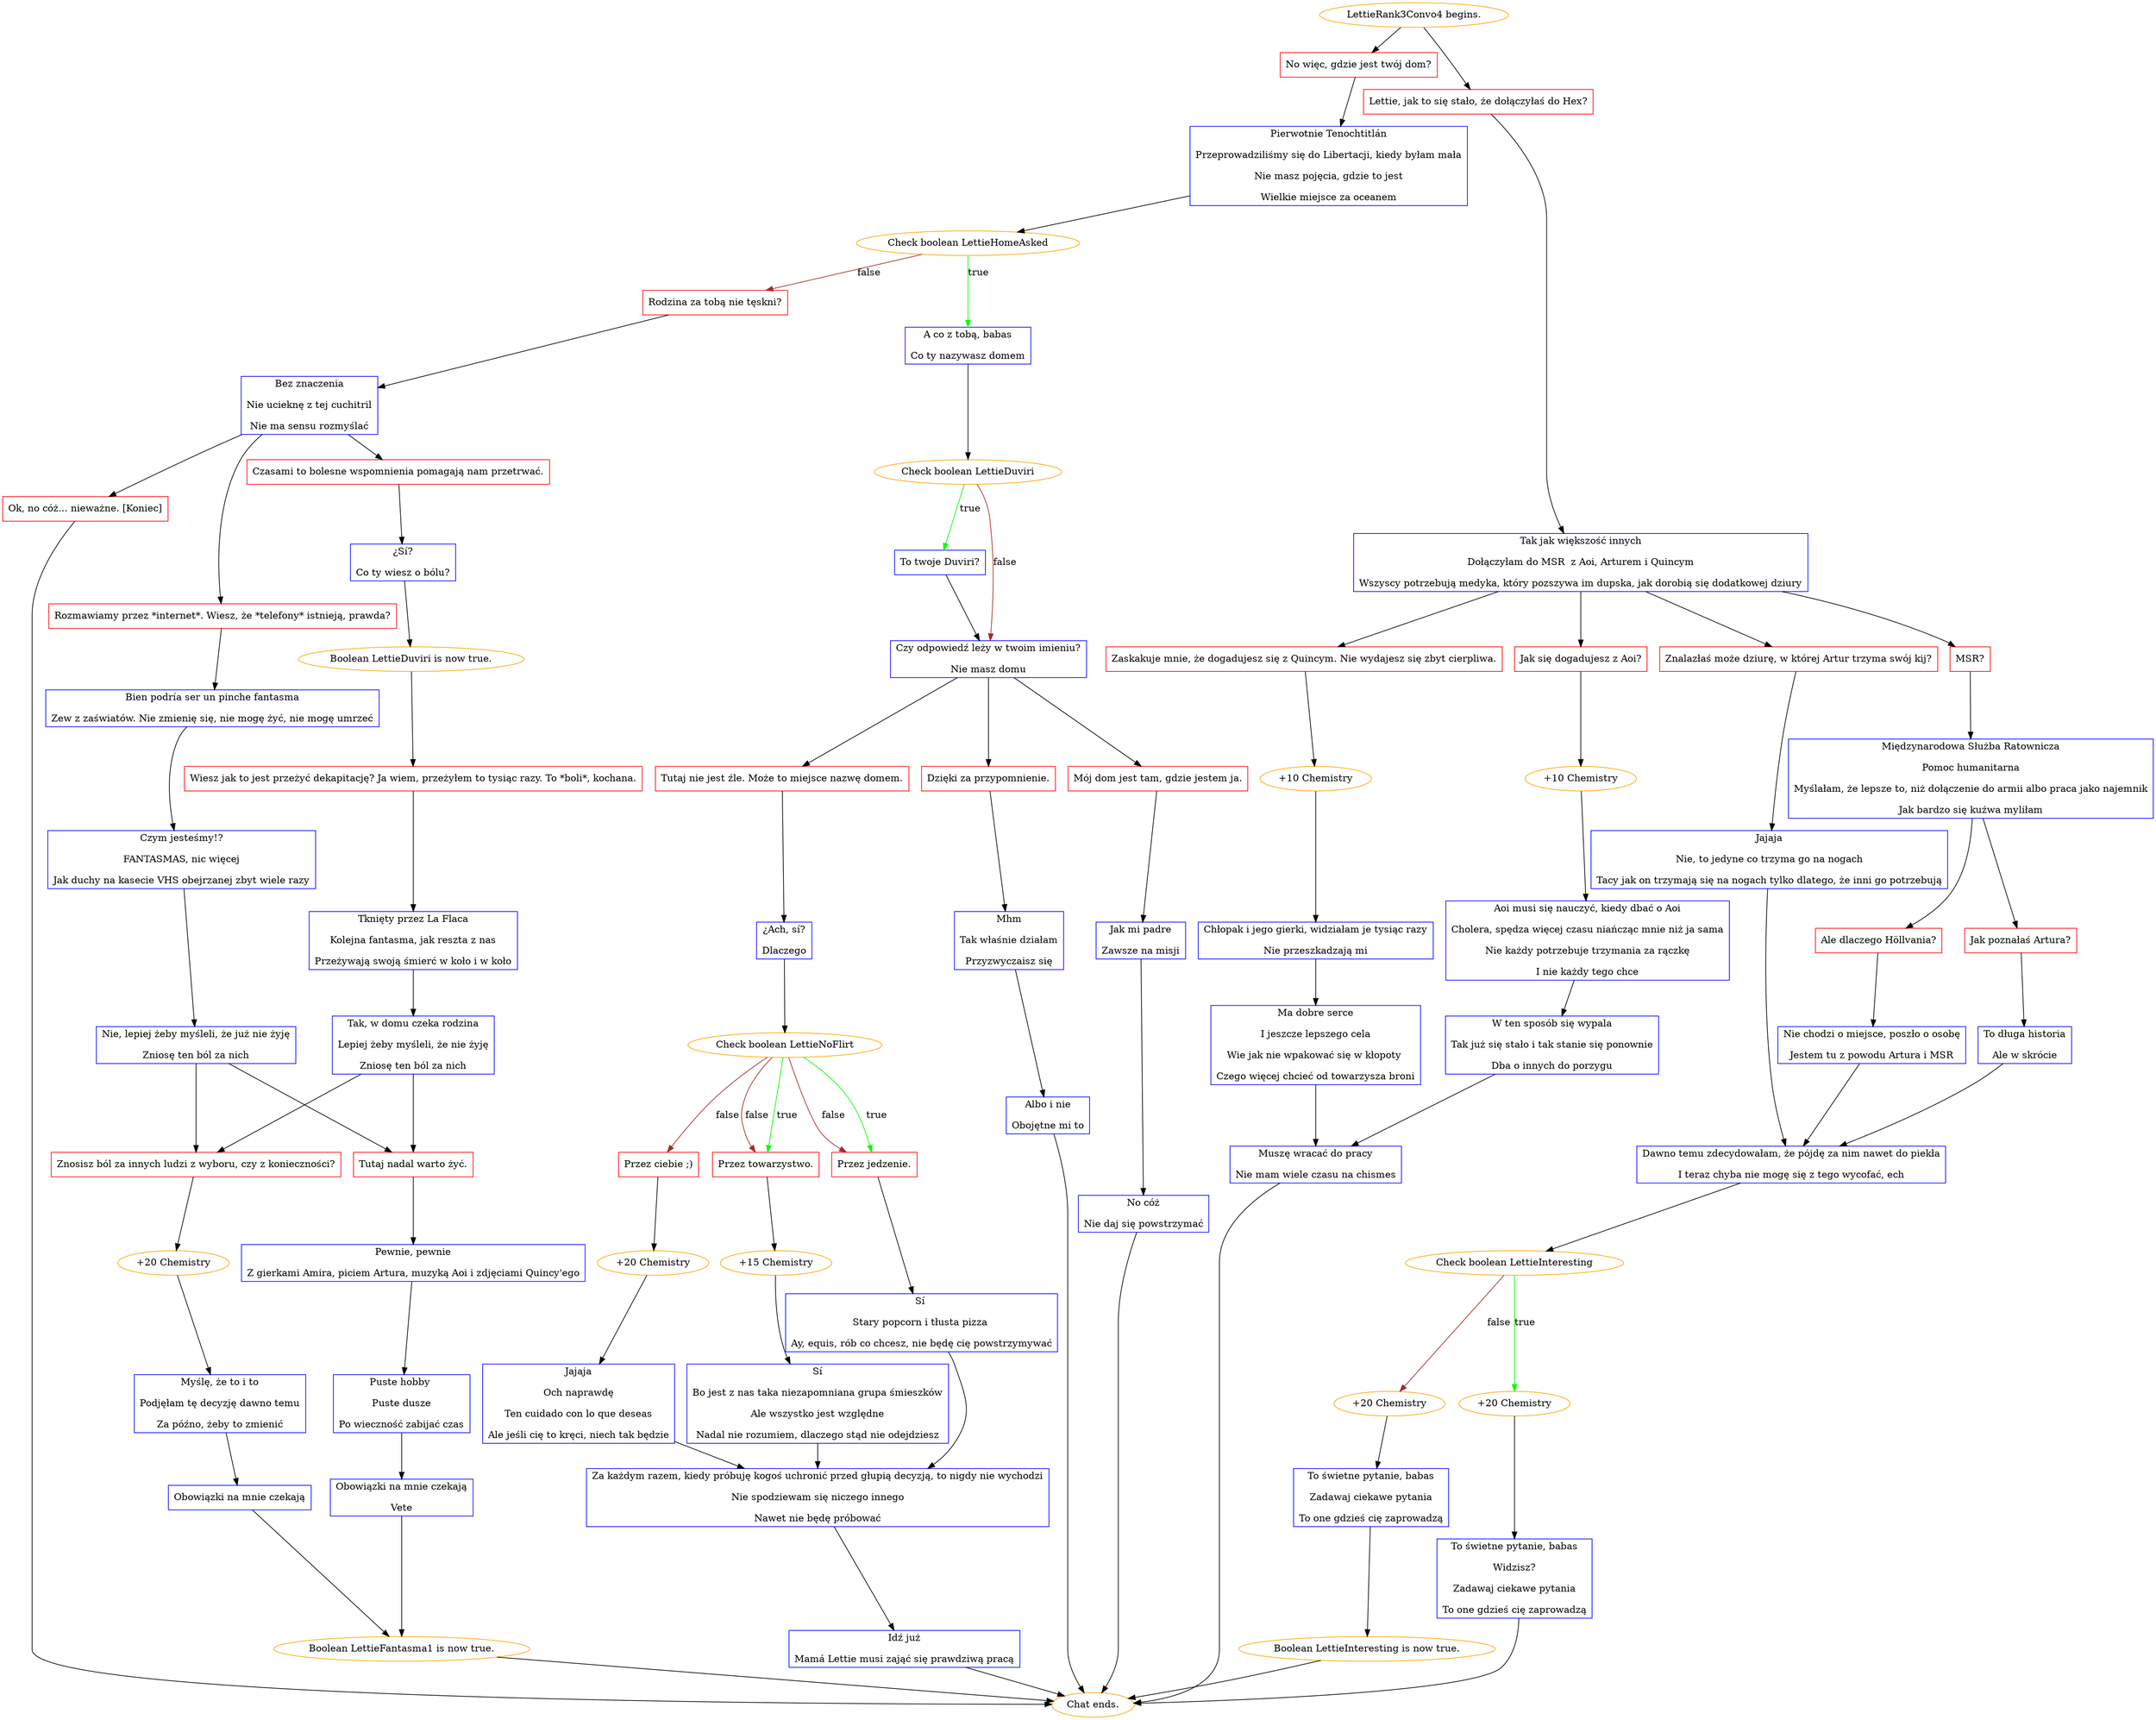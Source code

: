 digraph {
	"LettieRank3Convo4 begins." [color=orange];
		"LettieRank3Convo4 begins." -> j1951405338;
		"LettieRank3Convo4 begins." -> j2686797889;
	j1951405338 [label="No więc, gdzie jest twój dom?",shape=box,color=red];
		j1951405338 -> j1084866039;
	j2686797889 [label="Lettie, jak to się stało, że dołączyłaś do Hex?",shape=box,color=red];
		j2686797889 -> j2918515601;
	j1084866039 [label="Pierwotnie Tenochtitlán
Przeprowadziliśmy się do Libertacji, kiedy byłam mała
Nie masz pojęcia, gdzie to jest
Wielkie miejsce za oceanem",shape=box,color=blue];
		j1084866039 -> j626268686;
	j2918515601 [label="Tak jak większość innych
Dołączyłam do MSR  z Aoi, Arturem i Quincym
Wszyscy potrzebują medyka, który pozszywa im dupska, jak dorobią się dodatkowej dziury",shape=box,color=blue];
		j2918515601 -> j589946614;
		j2918515601 -> j2583138797;
		j2918515601 -> j4231432697;
		j2918515601 -> j3548914576;
	j626268686 [label="Check boolean LettieHomeAsked",color=orange];
		j626268686 -> j4271430686 [label=true,color=green];
		j626268686 -> j3853700345 [label=false,color=brown];
	j589946614 [label="Jak się dogadujesz z Aoi?",shape=box,color=red];
		j589946614 -> j4086684122;
	j2583138797 [label="Zaskakuje mnie, że dogadujesz się z Quincym. Nie wydajesz się zbyt cierpliwa.",shape=box,color=red];
		j2583138797 -> j1126219593;
	j4231432697 [label="Znalazłaś może dziurę, w której Artur trzyma swój kij?",shape=box,color=red];
		j4231432697 -> j3059610561;
	j3548914576 [label="MSR?",shape=box,color=red];
		j3548914576 -> j1508849515;
	j4271430686 [label="A co z tobą, babas
Co ty nazywasz domem",shape=box,color=blue];
		j4271430686 -> j2608084088;
	j3853700345 [label="Rodzina za tobą nie tęskni?",shape=box,color=red];
		j3853700345 -> j660527508;
	j4086684122 [label="+10 Chemistry",color=orange];
		j4086684122 -> j199568182;
	j1126219593 [label="+10 Chemistry",color=orange];
		j1126219593 -> j1579554320;
	j3059610561 [label="Jajaja
Nie, to jedyne co trzyma go na nogach
Tacy jak on trzymają się na nogach tylko dlatego, że inni go potrzebują",shape=box,color=blue];
		j3059610561 -> j1958365848;
	j1508849515 [label="Międzynarodowa Służba Ratownicza
Pomoc humanitarna
Myślałam, że lepsze to, niż dołączenie do armii albo praca jako najemnik
Jak bardzo się kuźwa myliłam",shape=box,color=blue];
		j1508849515 -> j2668081503;
		j1508849515 -> j3064338058;
	j2608084088 [label="Check boolean LettieDuviri",color=orange];
		j2608084088 -> j1168005062 [label=true,color=green];
		j2608084088 -> j3403897538 [label=false,color=brown];
	j660527508 [label="Bez znaczenia
Nie ucieknę z tej cuchitril
Nie ma sensu rozmyślać",shape=box,color=blue];
		j660527508 -> j1788826594;
		j660527508 -> j3459404640;
		j660527508 -> j361419402;
	j199568182 [label="Aoi musi się nauczyć, kiedy dbać o Aoi
Cholera, spędza więcej czasu niańcząc mnie niż ja sama
Nie każdy potrzebuje trzymania za rączkę
I nie każdy tego chce",shape=box,color=blue];
		j199568182 -> j3344745483;
	j1579554320 [label="Chłopak i jego gierki, widziałam je tysiąc razy
Nie przeszkadzają mi",shape=box,color=blue];
		j1579554320 -> j1055367429;
	j1958365848 [label="Dawno temu zdecydowałam, że pójdę za nim nawet do piekła
I teraz chyba nie mogę się z tego wycofać, ech",shape=box,color=blue];
		j1958365848 -> j1451161206;
	j2668081503 [label="Jak poznałaś Artura?",shape=box,color=red];
		j2668081503 -> j1880354556;
	j3064338058 [label="Ale dlaczego Höllvania?",shape=box,color=red];
		j3064338058 -> j82442600;
	j1168005062 [label="To twoje Duviri?",shape=box,color=blue];
		j1168005062 -> j3403897538;
	j3403897538 [label="Czy odpowiedź leży w twoim imieniu?
Nie masz domu",shape=box,color=blue];
		j3403897538 -> j1121812372;
		j3403897538 -> j3237013956;
		j3403897538 -> j2756185141;
	j1788826594 [label="Czasami to bolesne wspomnienia pomagają nam przetrwać.",shape=box,color=red];
		j1788826594 -> j209221094;
	j3459404640 [label="Rozmawiamy przez *internet*. Wiesz, że *telefony* istnieją, prawda?",shape=box,color=red];
		j3459404640 -> j148693518;
	j361419402 [label="Ok, no cóż... nieważne. [Koniec]",shape=box,color=red];
		j361419402 -> "Chat ends.";
	j3344745483 [label="W ten sposób się wypala
Tak już się stało i tak stanie się ponownie
Dba o innych do porzygu",shape=box,color=blue];
		j3344745483 -> j2852820708;
	j1055367429 [label="Ma dobre serce
I jeszcze lepszego cela
Wie jak nie wpakować się w kłopoty 
Czego więcej chcieć od towarzysza broni",shape=box,color=blue];
		j1055367429 -> j2852820708;
	j1451161206 [label="Check boolean LettieInteresting",color=orange];
		j1451161206 -> j2611444178 [label=true,color=green];
		j1451161206 -> j4103898318 [label=false,color=brown];
	j1880354556 [label="To długa historia
Ale w skrócie",shape=box,color=blue];
		j1880354556 -> j1958365848;
	j82442600 [label="Nie chodzi o miejsce, poszło o osobę
Jestem tu z powodu Artura i MSR",shape=box,color=blue];
		j82442600 -> j1958365848;
	j1121812372 [label="Tutaj nie jest źle. Może to miejsce nazwę domem.",shape=box,color=red];
		j1121812372 -> j1728458700;
	j3237013956 [label="Dzięki za przypomnienie.",shape=box,color=red];
		j3237013956 -> j4158739341;
	j2756185141 [label="Mój dom jest tam, gdzie jestem ja.",shape=box,color=red];
		j2756185141 -> j65912235;
	j209221094 [label="¿Sí?
Co ty wiesz o bólu?",shape=box,color=blue];
		j209221094 -> j3657668056;
	j148693518 [label="Bien podría ser un pinche fantasma
Zew z zaświatów. Nie zmienię się, nie mogę żyć, nie mogę umrzeć",shape=box,color=blue];
		j148693518 -> j210163177;
	"Chat ends." [color=orange];
	j2852820708 [label="Muszę wracać do pracy
Nie mam wiele czasu na chismes",shape=box,color=blue];
		j2852820708 -> "Chat ends.";
	j2611444178 [label="+20 Chemistry",color=orange];
		j2611444178 -> j3680060698;
	j4103898318 [label="+20 Chemistry",color=orange];
		j4103898318 -> j633956501;
	j1728458700 [label="¿Ach, sí?
Dlaczego",shape=box,color=blue];
		j1728458700 -> j628755748;
	j4158739341 [label="Mhm
Tak właśnie działam
Przyzwyczaisz się",shape=box,color=blue];
		j4158739341 -> j1101817363;
	j65912235 [label="Jak mi padre
Zawsze na misji",shape=box,color=blue];
		j65912235 -> j436810041;
	j3657668056 [label="Boolean LettieDuviri is now true.",color=orange];
		j3657668056 -> j3401780735;
	j210163177 [label="Czym jesteśmy!?
FANTASMAS, nic więcej
Jak duchy na kasecie VHS obejrzanej zbyt wiele razy",shape=box,color=blue];
		j210163177 -> j2516798555;
	j3680060698 [label="To świetne pytanie, babas
Widzisz?
Zadawaj ciekawe pytania
To one gdzieś cię zaprowadzą",shape=box,color=blue];
		j3680060698 -> "Chat ends.";
	j633956501 [label="To świetne pytanie, babas
Zadawaj ciekawe pytania
To one gdzieś cię zaprowadzą",shape=box,color=blue];
		j633956501 -> j70267491;
	j628755748 [label="Check boolean LettieNoFlirt",color=orange];
		j628755748 -> j3772907187 [label=true,color=green];
		j628755748 -> j2392747588 [label=true,color=green];
		j628755748 -> j2392747588 [label=false,color=brown];
		j628755748 -> j3772907187 [label=false,color=brown];
		j628755748 -> j2150215069 [label=false,color=brown];
	j1101817363 [label="Albo i nie
Obojętne mi to",shape=box,color=blue];
		j1101817363 -> "Chat ends.";
	j436810041 [label="No cóż
Nie daj się powstrzymać",shape=box,color=blue];
		j436810041 -> "Chat ends.";
	j3401780735 [label="Wiesz jak to jest przeżyć dekapitację? Ja wiem, przeżyłem to tysiąc razy. To *boli*, kochana.",shape=box,color=red];
		j3401780735 -> j4012470821;
	j2516798555 [label="Nie, lepiej żeby myśleli, że już nie żyję
Zniosę ten ból za nich",shape=box,color=blue];
		j2516798555 -> j710164695;
		j2516798555 -> j3636161398;
	j70267491 [label="Boolean LettieInteresting is now true.",color=orange];
		j70267491 -> "Chat ends.";
	j3772907187 [label="Przez towarzystwo.",shape=box,color=red];
		j3772907187 -> j2864053702;
	j2392747588 [label="Przez jedzenie.",shape=box,color=red];
		j2392747588 -> j1412143306;
	j2150215069 [label="Przez ciebie ;)",shape=box,color=red];
		j2150215069 -> j3426047098;
	j4012470821 [label="Tknięty przez La Flaca
Kolejna fantasma, jak reszta z nas
Przeżywają swoją śmierć w koło i w koło",shape=box,color=blue];
		j4012470821 -> j1454937161;
	j710164695 [label="Znosisz ból za innych ludzi z wyboru, czy z konieczności?",shape=box,color=red];
		j710164695 -> j2718442688;
	j3636161398 [label="Tutaj nadal warto żyć.",shape=box,color=red];
		j3636161398 -> j3438383263;
	j2864053702 [label="+15 Chemistry",color=orange];
		j2864053702 -> j412987041;
	j1412143306 [label="Sí 
Stary popcorn i tłusta pizza 
Ay, equis, rób co chcesz, nie będę cię powstrzymywać",shape=box,color=blue];
		j1412143306 -> j559656527;
	j3426047098 [label="+20 Chemistry",color=orange];
		j3426047098 -> j1165653626;
	j1454937161 [label="Tak, w domu czeka rodzina
Lepiej żeby myśleli, że nie żyję
Zniosę ten ból za nich",shape=box,color=blue];
		j1454937161 -> j710164695;
		j1454937161 -> j3636161398;
	j2718442688 [label="+20 Chemistry",color=orange];
		j2718442688 -> j3153333007;
	j3438383263 [label="Pewnie, pewnie
Z gierkami Amira, piciem Artura, muzyką Aoi i zdjęciami Quincy'ego",shape=box,color=blue];
		j3438383263 -> j3115051293;
	j412987041 [label="Sí
Bo jest z nas taka niezapomniana grupa śmieszków
Ale wszystko jest względne
Nadal nie rozumiem, dlaczego stąd nie odejdziesz",shape=box,color=blue];
		j412987041 -> j559656527;
	j559656527 [label="Za każdym razem, kiedy próbuję kogoś uchronić przed głupią decyzją, to nigdy nie wychodzi
Nie spodziewam się niczego innego
Nawet nie będę próbować",shape=box,color=blue];
		j559656527 -> j2103610684;
	j1165653626 [label="Jajaja
Och naprawdę
Ten cuidado con lo que deseas
Ale jeśli cię to kręci, niech tak będzie",shape=box,color=blue];
		j1165653626 -> j559656527;
	j3153333007 [label="Myślę, że to i to
Podjęłam tę decyzję dawno temu
Za późno, żeby to zmienić",shape=box,color=blue];
		j3153333007 -> j1766363268;
	j3115051293 [label="Puste hobby 
Puste dusze
Po wieczność zabijać czas",shape=box,color=blue];
		j3115051293 -> j2301768533;
	j2103610684 [label="Idź już
Mamá Lettie musi zająć się prawdziwą pracą",shape=box,color=blue];
		j2103610684 -> "Chat ends.";
	j1766363268 [label="Obowiązki na mnie czekają",shape=box,color=blue];
		j1766363268 -> j1253712857;
	j2301768533 [label="Obowiązki na mnie czekają
Vete",shape=box,color=blue];
		j2301768533 -> j1253712857;
	j1253712857 [label="Boolean LettieFantasma1 is now true.",color=orange];
		j1253712857 -> "Chat ends.";
}